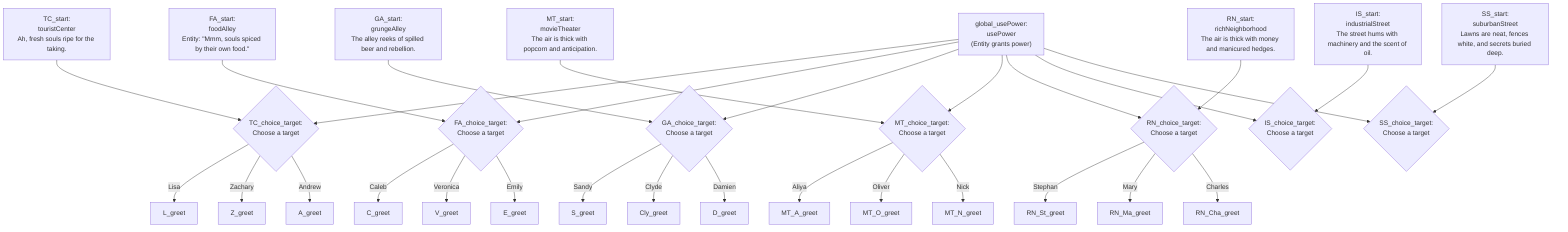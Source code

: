 flowchart TD
    %% GLOBAL NODES
    global_usePower["global_usePower:<br/>usePower<br/>(Entity grants power)"]

    %% TOURIST CENTER
    TC_start["TC_start:<br/>touristCenter<br/>Ah, fresh souls ripe for the taking."] --> TC_choice_target
    TC_choice_target{"TC_choice_target:<br/>Choose a target"} -->|Lisa| L_greet
    TC_choice_target -->|Zachary| Z_greet
    TC_choice_target -->|Andrew| A_greet
    global_usePower --> TC_choice_target


    %% FOOD ALLEY
    FA_start["FA_start:<br/>foodAlley<br/>Entity: &quot;Mmm, souls spiced by their own food.&quot;"] --> FA_choice_target
    global_usePower --> FA_choice_target
    FA_choice_target{"FA_choice_target:<br/>Choose a target"} -->|Caleb| C_greet
    FA_choice_target -->|Veronica| V_greet
    FA_choice_target -->|Emily| E_greet

    %% GRUNGE ALLEY
    GA_start["GA_start:<br/>grungeAlley<br/>The alley reeks of spilled beer and rebellion."] --> GA_choice_target
    GA_choice_target{"GA_choice_target:<br/>Choose a target"} -->|Sandy| S_greet
    GA_choice_target -->|Clyde| Cly_greet
    GA_choice_target -->|Damien| D_greet

    global_usePower --> GA_choice_target

    %% MOVIE THEATER
    MT_start["MT_start:<br/>movieTheater<br/>The air is thick with popcorn and anticipation."] --> MT_choice_target
    MT_choice_target{"MT_choice_target:<br/>Choose a target"} -->|Aliya| MT_A_greet
    MT_choice_target -->|Oliver| MT_O_greet
    MT_choice_target -->|Nick| MT_N_greet

    global_usePower --> MT_choice_target

    %% RICH NEIGHBORHOOD
    RN_start["RN_start:<br/>richNeighborhood<br/>The air is thick with money and manicured hedges."] --> RN_choice_target
    RN_choice_target{"RN_choice_target:<br/>Choose a target"} -->|Stephan| RN_St_greet
    RN_choice_target -->|Mary| RN_Ma_greet
    RN_choice_target -->|Charles| RN_Cha_greet
    global_usePower --> RN_choice_target

    %% INDUSTRIAL STREET
    IS_start["IS_start:<br/>industrialStreet<br/>The street hums with machinery and the scent of oil."] --> IS_choice_target
    IS_choice_target{"IS_choice_target:<br/>Choose a target"}
    global_usePower --> IS_choice_target

    %% SUBURBAN STREET
    SS_start["SS_start:<br/>suburbanStreet<br/>Lawns are neat, fences white, and secrets buried deep."] --> SS_choice_target
    SS_choice_target{"SS_choice_target:<br/>Choose a target"}
    global_usePower --> SS_choice_target